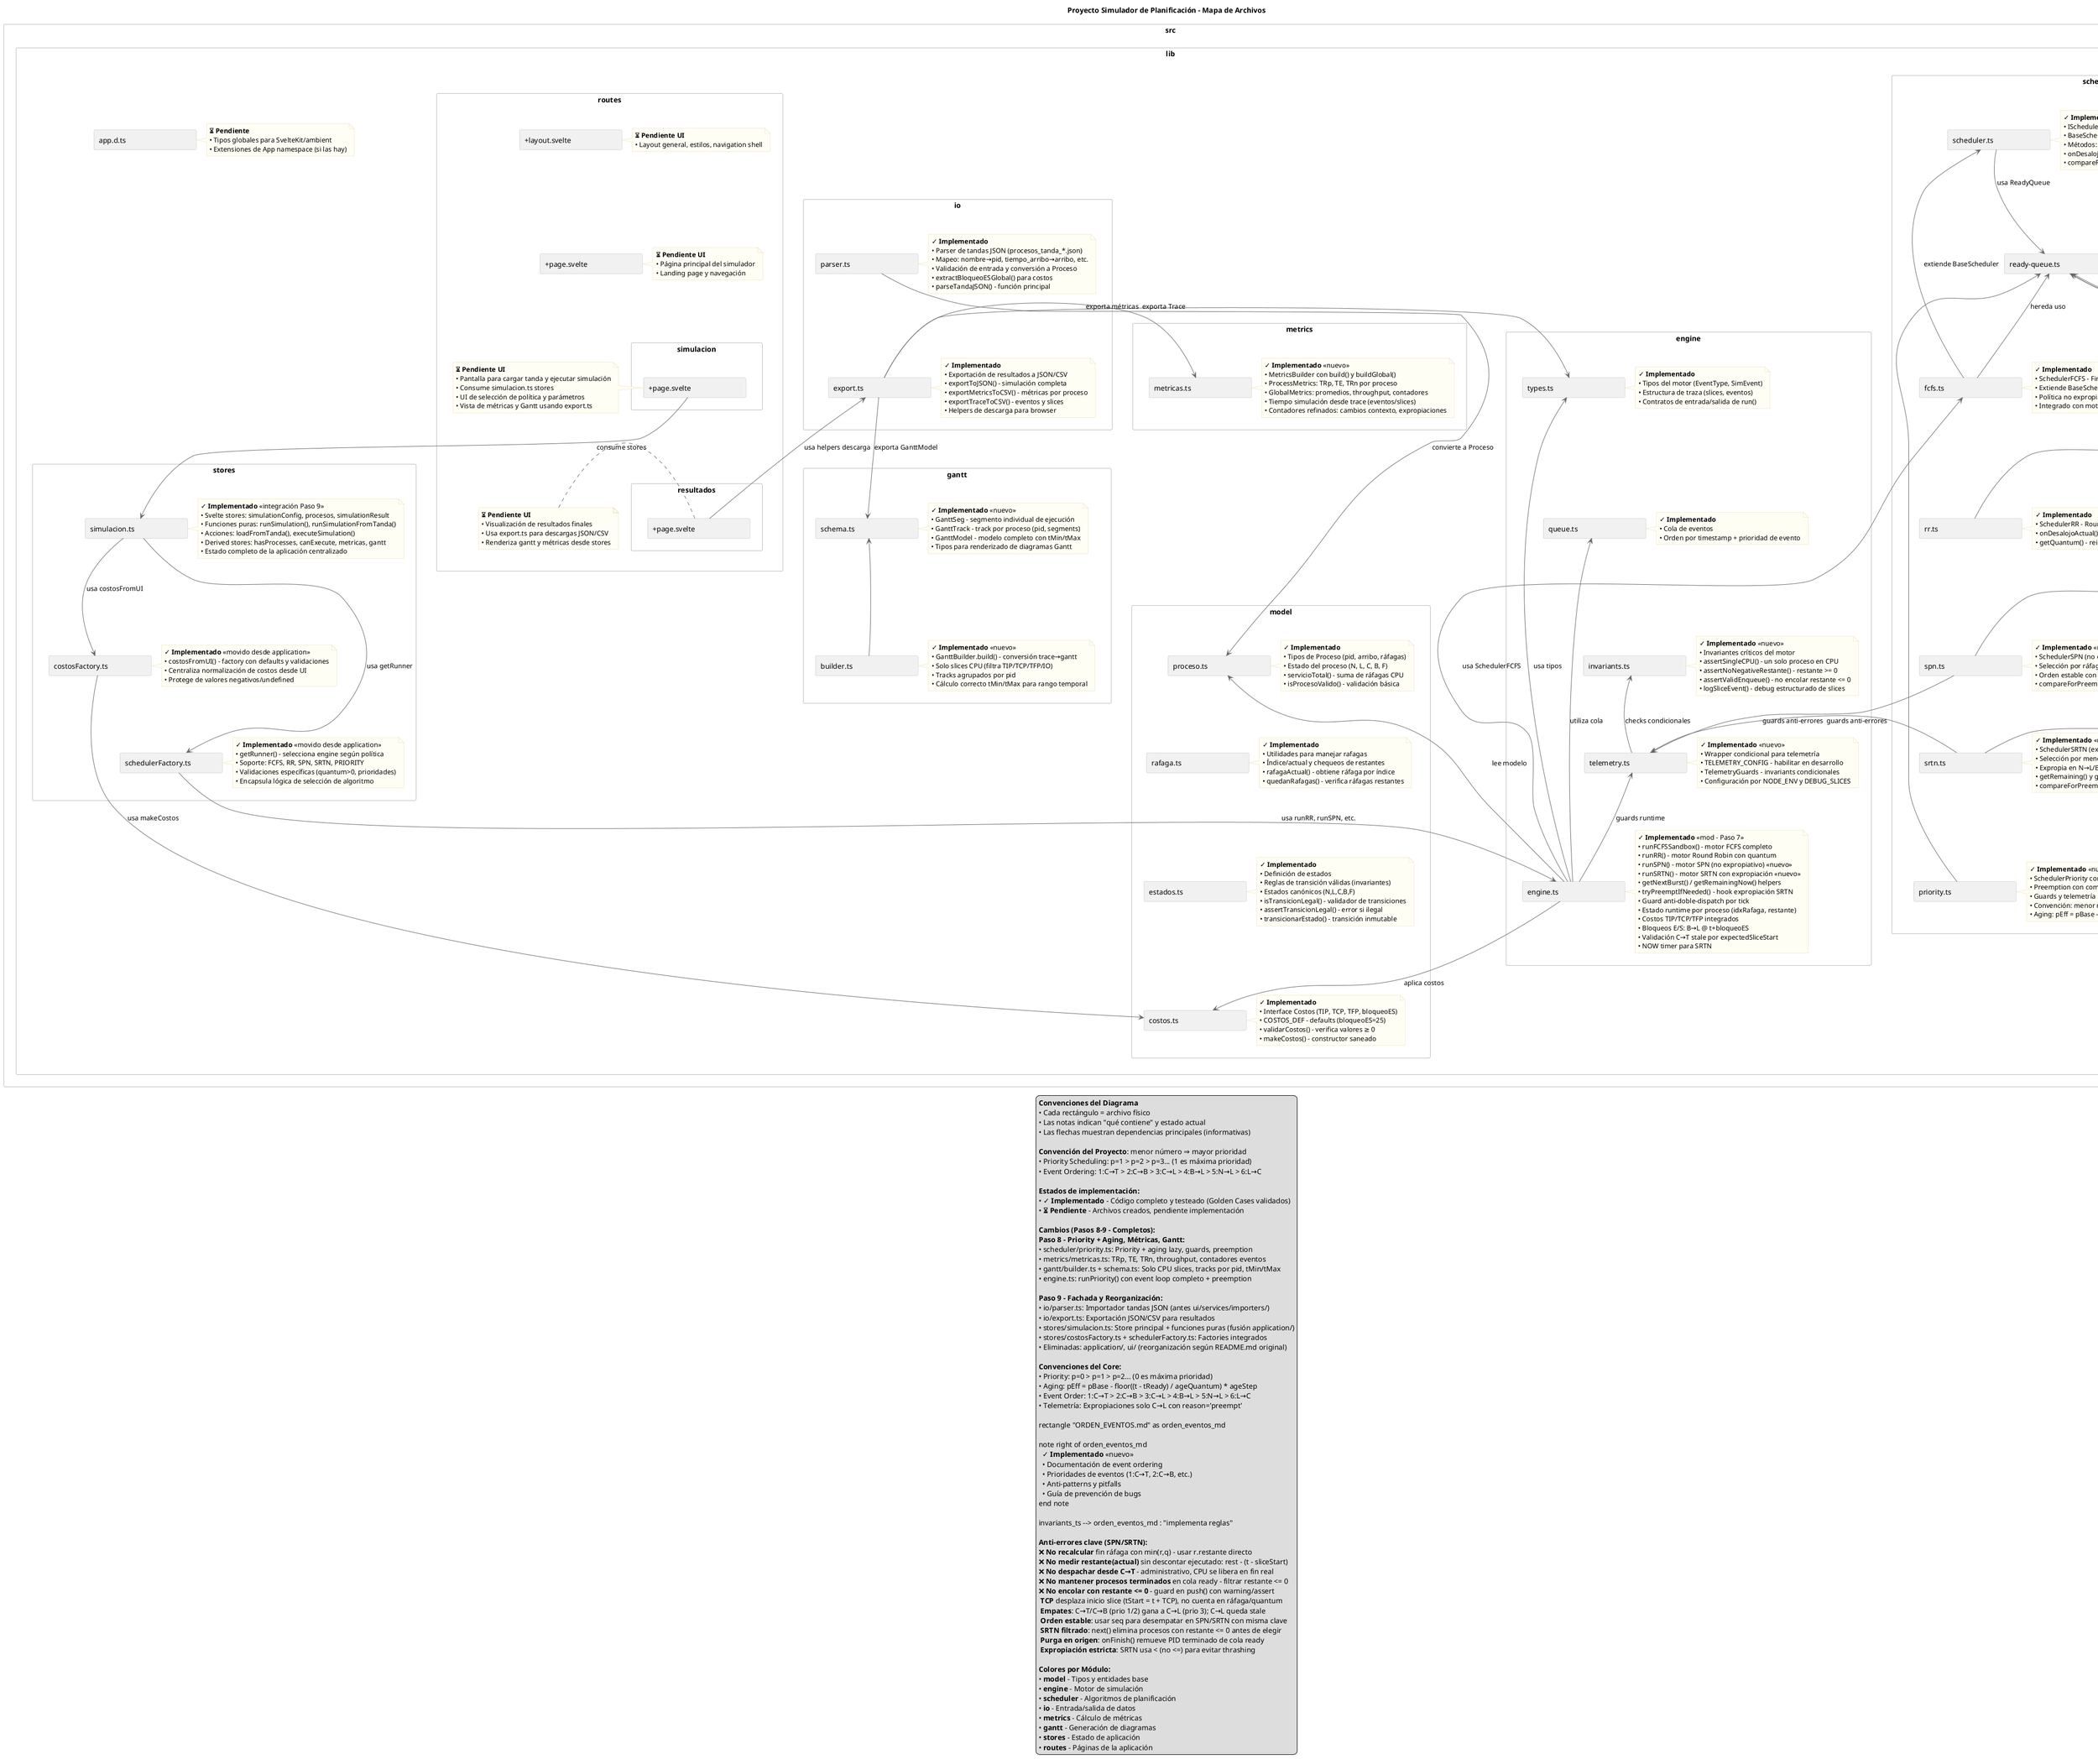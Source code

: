 @startuml Estructura - Mapa de Archivos

!define MODEL_COLOR #E8F4FD
!define ENGINE_COLOR #FDF2E9
!define SCHED_COLOR #E8F8F5
!define IO_COLOR #F3E5F5
!define METRICS_COLOR #EBF5FB
!define GANTT_COLOR #FADBD8
!define STORES_COLOR #FDEAA7
!define ROUTES_COLOR #D5E8D4
!define TEST_COLOR #FFF2CC

skinparam shadowing false
skinparam defaultTextAlignment left
skinparam packageStyle rectangle
skinparam ArrowColor #666666
skinparam PackageBorderColor #999999
skinparam RectangleBorderColor #BBBBBB
skinparam NoteBackgroundColor #FFFEF5
skinparam NoteBorderColor #E6D8A8
skinparam minClassWidth 180
skinparam maxMessageSize 150
skinparam nodesep 20
skinparam ranksep 30
hide circle

title Proyecto Simulador de Planificación – Mapa de Archivos

package "src" as SRC {

  package "lib" as LIB {

      package "model" as MODEL {
        rectangle "proceso.ts" as proceso_ts
        rectangle "rafaga.ts" as rafaga_ts
        rectangle "estados.ts" as estados_ts
        rectangle "costos.ts" as costos_ts
        
        proceso_ts -[hidden]down-> rafaga_ts
        rafaga_ts -[hidden]down-> estados_ts
        estados_ts -[hidden]down-> costos_ts

        note right of proceso_ts
          **✓ Implementado**
          • Tipos de Proceso (pid, arribo, ráfagas)
          • Estado del proceso (N, L, C, B, F)
          • servicioTotal() - suma de ráfagas CPU
          • isProcesoValido() - validación básica
        end note

        note right of rafaga_ts
          **✓ Implementado**
          • Utilidades para manejar rafagas
          • Índice/actual y chequeos de restantes
          • rafagaActual() - obtiene ráfaga por índice
          • quedanRafagas() - verifica ráfagas restantes
        end note

        note right of estados_ts
          **✓ Implementado**
          • Definición de estados
          • Reglas de transición válidas (invariantes)
          • Estados canónicos (N,L,C,B,F)
          • isTransicionLegal() - validador de transiciones
          • assertTransicionLegal() - error si ilegal
          • transicionarEstado() - transición inmutable
        end note

        note right of costos_ts
          **✓ Implementado**
          • Interface Costos (TIP, TCP, TFP, bloqueoES)
          • COSTOS_DEF - defaults (bloqueoES=25)
          • validarCostos() - verifica valores ≥ 0
          • makeCostos() - constructor saneado
        end note
      }

      package "engine" as ENGINE {
        rectangle "types.ts" as engine_types_ts
        rectangle "queue.ts" as queue_ts
        rectangle "invariants.ts" as invariants_ts
        rectangle "telemetry.ts" as telemetry_ts
        rectangle "engine.ts" as engine_ts
        
        engine_types_ts -[hidden]down-> queue_ts
        queue_ts -[hidden]down-> invariants_ts
        invariants_ts -[hidden]down-> telemetry_ts
        telemetry_ts -[hidden]down-> engine_ts

        note right of engine_types_ts
          **✓ Implementado**
          • Tipos del motor (EventType, SimEvent)
          • Estructura de traza (slices, eventos)
          • Contratos de entrada/salida de run()
        end note

        note right of queue_ts
          **✓ Implementado**
          • Cola de eventos
          • Orden por timestamp + prioridad de evento
        end note

        note right of invariants_ts
          **✓ Implementado** <<nuevo>>
          • Invariantes críticos del motor
          • assertSingleCPU() - un solo proceso en CPU
          • assertNoNegativeRestante() - restante >= 0
          • assertValidEnqueue() - no encolar restante <= 0
          • logSliceEvent() - debug estructurado de slices
        end note

        note right of telemetry_ts
          **✓ Implementado** <<nuevo>>
          • Wrapper condicional para telemetría
          • TELEMETRY_CONFIG - habilitar en desarrollo
          • TelemetryGuards - invariants condicionales
          • Configuración por NODE_ENV y DEBUG_SLICES
        end note

        note right of engine_ts
          **✓ Implementado** <<mod - Paso 7>>
          • runFCFSSandbox() - motor FCFS completo
          • runRR() - motor Round Robin con quantum
          • runSPN() - motor SPN (no expropiativo) <<nuevo>>
          • runSRTN() - motor SRTN con expropiación <<nuevo>>
          • getNextBurst() / getRemainingNow() helpers
          • tryPreemptIfNeeded() - hook expropiación SRTN
          • Guard anti-doble-dispatch por tick
          • Estado runtime por proceso (idxRafaga, restante)
          • Costos TIP/TCP/TFP integrados
          • Bloqueos E/S: B→L @ t+bloqueoES
          • Validación C→T stale por expectedSliceStart
          • NOW timer para SRTN
        end note
      }

      package "scheduler" as SCHED {
        rectangle "scheduler.ts" as scheduler_ts
        rectangle "ready-queue.ts" as ready_queue_ts
        rectangle "fcfs.ts" as fcfs_ts
        rectangle "rr.ts" as rr_ts
        rectangle "spn.ts" as spn_ts
        rectangle "srtn.ts" as srtn_ts
        rectangle "priority.ts" as priority_ts
        
        scheduler_ts -[hidden]down-> ready_queue_ts
        ready_queue_ts -[hidden]down-> fcfs_ts
        fcfs_ts -[hidden]down-> rr_ts
        rr_ts -[hidden]down-> spn_ts
        spn_ts -[hidden]down-> srtn_ts
        srtn_ts -[hidden]down-> priority_ts

        note right of scheduler_ts
          **✓ Implementado** <<mod>>
          • IScheduler - interfaz completa de planificadores
          • BaseScheduler - clase base abstracta
          • Métodos: onAdmit, onReady, onBlock, onFinish, next()
          • onDesalojoActual?() - re-encolado opcional
          • compareForPreemption?() - hook expropiación opcional
        end note

        note right of ready_queue_ts
          **✓ Implementado**
          • ReadyQueue - cola FIFO simple
          • Métodos: enqueue, dequeue, isEmpty, clear, toArray
          • Manejo de PIDs en orden de llegada
        end note

        note right of fcfs_ts
          **✓ Implementado**
          • SchedulerFCFS - First Come First Served
          • Extiende BaseScheduler
          • Política no expropiativa (FIFO puro)
          • Integrado con motor sandbox
        end note

        note right of rr_ts
          **✓ Implementado**
          • SchedulerRR - Round Robin con quantum
          • onDesalojoActual() - re-encolado al final
          • getQuantum() - reinicio en cada L→C
        end note

        note right of spn_ts
          **✓ Implementado** <<nuevo>>
          • SchedulerSPN (no expropiativo)
          • Selección por ráfaga próxima más corta
          • Orden estable con seq para empates
          • compareForPreemption() → false (nunca expropia)
        end note

        note right of srtn_ts
          **✓ Implementado** <<nuevo>>
          • SchedulerSRTN (expropiativo)
          • Selección por menor restante (dinámico)
          • Expropia en N→L/B→L si nuevo < actual
          • getRemaining() y getNow() para tiempo dinámico
          • compareForPreemption() → lógica de expropiación
        end note

        note right of priority_ts
          **✓ Implementado** <<nuevo>>
          • SchedulerPriority con aging lazy
          • Preemption con compareForPreemption()
          • Guards y telemetría integrada
          • Convención: menor número = mayor prioridad
          • Aging: pEff = pBase - floor((t-tReady)/ageQuantum)*ageStep
        end note
      }

      package "io" as IO {
        rectangle "parser.ts" as parser_ts
        rectangle "export.ts" as export_ts
        
        parser_ts -[hidden]down-> export_ts

        note right of parser_ts
          **✓ Implementado**
          • Parser de tandas JSON (procesos_tanda_*.json)
          • Mapeo: nombre→pid, tiempo_arribo→arribo, etc.
          • Validación de entrada y conversión a Proceso
          • extractBloqueoESGlobal() para costos
          • parseTandaJSON() - función principal
        end note

        note right of export_ts
          **✓ Implementado**
          • Exportación de resultados a JSON/CSV
          • exportToJSON() - simulación completa
          • exportMetricsToCSV() - métricas por proceso
          • exportTraceToCSV() - eventos y slices
          • Helpers de descarga para browser
        end note
      }

      package "metrics" as METRICS {
        rectangle "metricas.ts" as metricas_ts
        note right of metricas_ts
          **✓ Implementado** <<nuevo>>
          • MetricsBuilder con build() y buildGlobal()
          • ProcessMetrics: TRp, TE, TRn por proceso
          • GlobalMetrics: promedios, throughput, contadores
          • Tiempo simulación desde trace (eventos/slices)
          • Contadores refinados: cambios contexto, expropiaciones
        end note
      }

      package "gantt" as GANTT {
        rectangle "schema.ts" as schema_ts
        rectangle "builder.ts" as builder_ts
        
        schema_ts -[hidden]down-> builder_ts

        note right of schema_ts
          **✓ Implementado** <<nuevo>>
          • GanttSeg - segmento individual de ejecución
          • GanttTrack - track por proceso (pid, segments)
          • GanttModel - modelo completo con tMin/tMax
          • Tipos para renderizado de diagramas Gantt
        end note

        note right of builder_ts
          **✓ Implementado** <<nuevo>>
          • GanttBuilder.build() - conversión trace→gantt
          • Solo slices CPU (filtra TIP/TCP/TFP/IO)
          • Tracks agrupados por pid
          • Cálculo correcto tMin/tMax para rango temporal
        end note
      }
    

    package "stores" as STORES {
      rectangle "simulacion.ts" as simulacion_store_ts
      rectangle "costosFactory.ts" as costos_factory_ts  
      rectangle "schedulerFactory.ts" as scheduler_factory_ts
      
      simulacion_store_ts -[hidden]down-> costos_factory_ts
      costos_factory_ts -[hidden]down-> scheduler_factory_ts
      
      note right of simulacion_store_ts
        **✓ Implementado** <<integración Paso 9>>
        • Svelte stores: simulationConfig, procesos, simulationResult
        • Funciones puras: runSimulation(), runSimulationFromTanda()
        • Acciones: loadFromTanda(), executeSimulation()
        • Derived stores: hasProcesses, canExecute, metricas, gantt
        • Estado completo de la aplicación centralizado
      end note
      
      note right of costos_factory_ts
        **✓ Implementado** <<movido desde application>>
        • costosFromUI() - factory con defaults y validaciones
        • Centraliza normalización de costos desde UI
        • Protege de valores negativos/undefined
      end note
      
      note right of scheduler_factory_ts
        **✓ Implementado** <<movido desde application>>
        • getRunner() - selecciona engine según política
        • Soporte: FCFS, RR, SPN, SRTN, PRIORITY
        • Validaciones específicas (quantum>0, prioridades)
        • Encapsula lógica de selección de algoritmo
      end note
    }

  package "routes" as ROUTES {
    rectangle "+layout.svelte" as layout_svelte
    rectangle "+page.svelte" as main_page

    package "simulacion" as R_SIM {
      rectangle "+page.svelte" as simulacion_page
    }
    
    package "resultados" as R_RES {
      rectangle "+page.svelte" as resultados_page
    }
    
    layout_svelte -[hidden]down-> main_page
    main_page -[hidden]down-> R_SIM
    R_SIM -[hidden]down-> R_RES

    note right of layout_svelte
      **⏳ Pendiente UI**
      • Layout general, estilos, navigation shell
    end note

    note right of main_page
      **⏳ Pendiente UI**
      • Página principal del simulador
      • Landing page y navegación
    end note

    note right of simulacion_page
      **⏳ Pendiente UI**
      • Pantalla para cargar tanda y ejecutar simulación
      • Consume simulacion.ts stores
      • UI de selección de política y parámetros
      • Vista de métricas y Gantt usando export.ts
    end note

    note right of resultados_page
      **⏳ Pendiente UI**
      • Visualización de resultados finales
      • Usa export.ts para descargas JSON/CSV
      • Renderiza gantt y métricas desde stores
    end note
  }

  rectangle "app.d.ts" as app_dts
  note right of app_dts
    **⏳ Pendiente**
    • Tipos globales para SvelteKit/ambient
    • Extensiones de App namespace (si las hay)
  end note
}

MODEL -[hidden]down-> ENGINE
ENGINE -[hidden]down-> SCHED
SCHED -[hidden]down-> IO
IO -[hidden]down-> METRICS
METRICS -[hidden]down-> GANTT
GANTT -[hidden]down-> STORES
STORES -[hidden]down-> ROUTES

' Motor y tipos
    engine_ts --> engine_types_ts : usa tipos
    engine_ts --> queue_ts : utiliza cola
    engine_ts --> fcfs_ts : usa SchedulerFCFS
    engine_ts --> proceso_ts : lee modelo
    engine_ts --> costos_ts : aplica costos
    engine_ts --> telemetry_ts : guards runtime
    telemetry_ts --> invariants_ts : checks condicionales

' Planificadores y cola
scheduler_ts --> ready_queue_ts : usa ReadyQueue
fcfs_ts --> scheduler_ts : extiende BaseScheduler
fcfs_ts --> ready_queue_ts : hereda uso
rr_ts --> ready_queue_ts
    spn_ts --> ready_queue_ts
    spn_ts --> telemetry_ts : guards anti-errores
    srtn_ts --> ready_queue_ts
    srtn_ts --> telemetry_ts : guards anti-errores
priority_ts --> ready_queue_ts



' Gantt y esquemas
builder_ts --> schema_ts

' Stores y factories
simulacion_store_ts --> costos_factory_ts : usa costosFromUI
simulacion_store_ts --> scheduler_factory_ts : usa getRunner
costos_factory_ts --> costos_ts : usa makeCostos
scheduler_factory_ts --> engine_ts : usa runRR, runSPN, etc.

' IO y modelo
parser_ts --> proceso_ts : convierte a Proceso
export_ts --> engine_types_ts : exporta Trace
export_ts --> metricas_ts : exporta métricas
export_ts --> schema_ts : exporta GanttModel

' UI y stores
simulacion_page --> simulacion_store_ts : consume stores
resultados_page --> export_ts : usa helpers descarga

' ----------------------------------------------------------
legend bottom
**Convenciones del Diagrama**
• Cada rectángulo = archivo físico
• Las notas indican "qué contiene" y estado actual
• Las flechas muestran dependencias principales (informativas)

**Convención del Proyecto**: menor número ⇒ mayor prioridad
• Priority Scheduling: p=1 > p=2 > p=3... (1 es máxima prioridad)
• Event Ordering: 1:C→T > 2:C→B > 3:C→L > 4:B→L > 5:N→L > 6:L→C

**Estados de implementación:**
• **✓ Implementado** - Código completo y testeado (Golden Cases validados)
• **⏳ Pendiente** - Archivos creados, pendiente implementación

**Cambios (Pasos 8-9 - Completos):**
**Paso 8 - Priority + Aging, Métricas, Gantt:**
• scheduler/priority.ts: Priority + aging lazy, guards, preemption
• metrics/metricas.ts: TRp, TE, TRn, throughput, contadores eventos  
• gantt/builder.ts + schema.ts: Solo CPU slices, tracks por pid, tMin/tMax
• engine.ts: runPriority() con event loop completo + preemption

**Paso 9 - Fachada y Reorganización:**
• io/parser.ts: Importador tandas JSON (antes ui/services/importers/)
• io/export.ts: Exportación JSON/CSV para resultados
• stores/simulacion.ts: Store principal + funciones puras (fusión application/)
• stores/costosFactory.ts + schedulerFactory.ts: Factories integrados
• Eliminadas: application/, ui/ (reorganización según README.md original)

**Convenciones del Core:**
• Priority: p=0 > p=1 > p=2... (0 es máxima prioridad)  
• Aging: pEff = pBase - floor((t - tReady) / ageQuantum) * ageStep
• Event Order: 1:C→T > 2:C→B > 3:C→L > 4:B→L > 5:N→L > 6:L→C
• Telemetría: Expropiaciones solo C→L con reason='preempt'

rectangle "ORDEN_EVENTOS.md" as orden_eventos_md

note right of orden_eventos_md
  **✓ Implementado** <<nuevo>>
  • Documentación de event ordering
  • Prioridades de eventos (1:C→T, 2:C→B, etc.)
  • Anti-patterns y pitfalls
  • Guía de prevención de bugs
end note

invariants_ts --> orden_eventos_md : "implementa reglas"

**Anti-errores clave (SPN/SRTN):**
❌ **No recalcular** fin ráfaga con min(r,q) - usar r.restante directo
❌ **No medir restante(actual)** sin descontar ejecutado: rest - (t - sliceStart)
❌ **No despachar desde C→T** - administrativo, CPU se libera en fin real
❌ **No mantener procesos terminados** en cola ready - filtrar restante <= 0
❌ **No encolar con restante <= 0** - guard en push() con warning/assert
 **TCP** desplaza inicio slice (tStart = t + TCP), no cuenta en ráfaga/quantum
 **Empates**: C→T/C→B (prio 1/2) gana a C→L (prio 3); C→L queda stale
 **Orden estable**: usar seq para desempatar en SPN/SRTN con misma clave
 **SRTN filtrado**: next() elimina procesos con restante <= 0 antes de elegir
 **Purga en origen**: onFinish() remueve PID terminado de cola ready
 **Expropiación estricta**: SRTN usa < (no <=) para evitar thrashing

**Colores por Módulo:**
• **model** - Tipos y entidades base
• **engine** - Motor de simulación  
• **scheduler** - Algoritmos de planificación
• **io** - Entrada/salida de datos
• **metrics** - Cálculo de métricas
• **gantt** - Generación de diagramas
• **stores** - Estado de aplicación
• **routes** - Páginas de la aplicación
endlegend

@enduml

